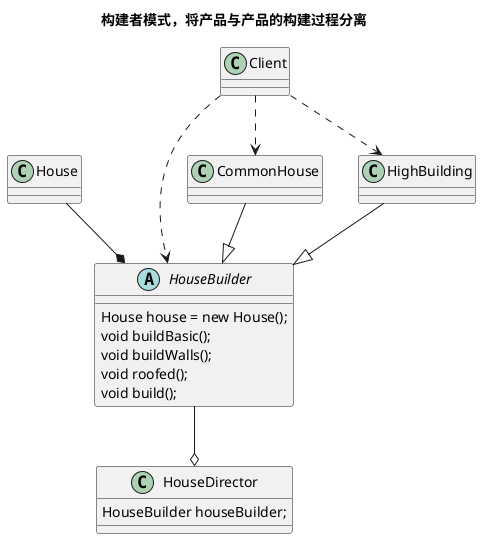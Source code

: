 @startuml
title:构建者模式，将产品与产品的构建过程分离
class House

abstract class HouseBuilder{
    House house = new House();
    void buildBasic();
    void buildWalls();
    void roofed();
    void build();
}
House --* HouseBuilder
class CommonHouse
class HighBuilding
CommonHouse --|> HouseBuilder
HighBuilding --|> HouseBuilder
class HouseDirector{
    HouseBuilder houseBuilder;
}

HouseBuilder --o HouseDirector

Client ..> HouseBuilder
Client ..> CommonHouse
Client ..> HighBuilding
@enduml